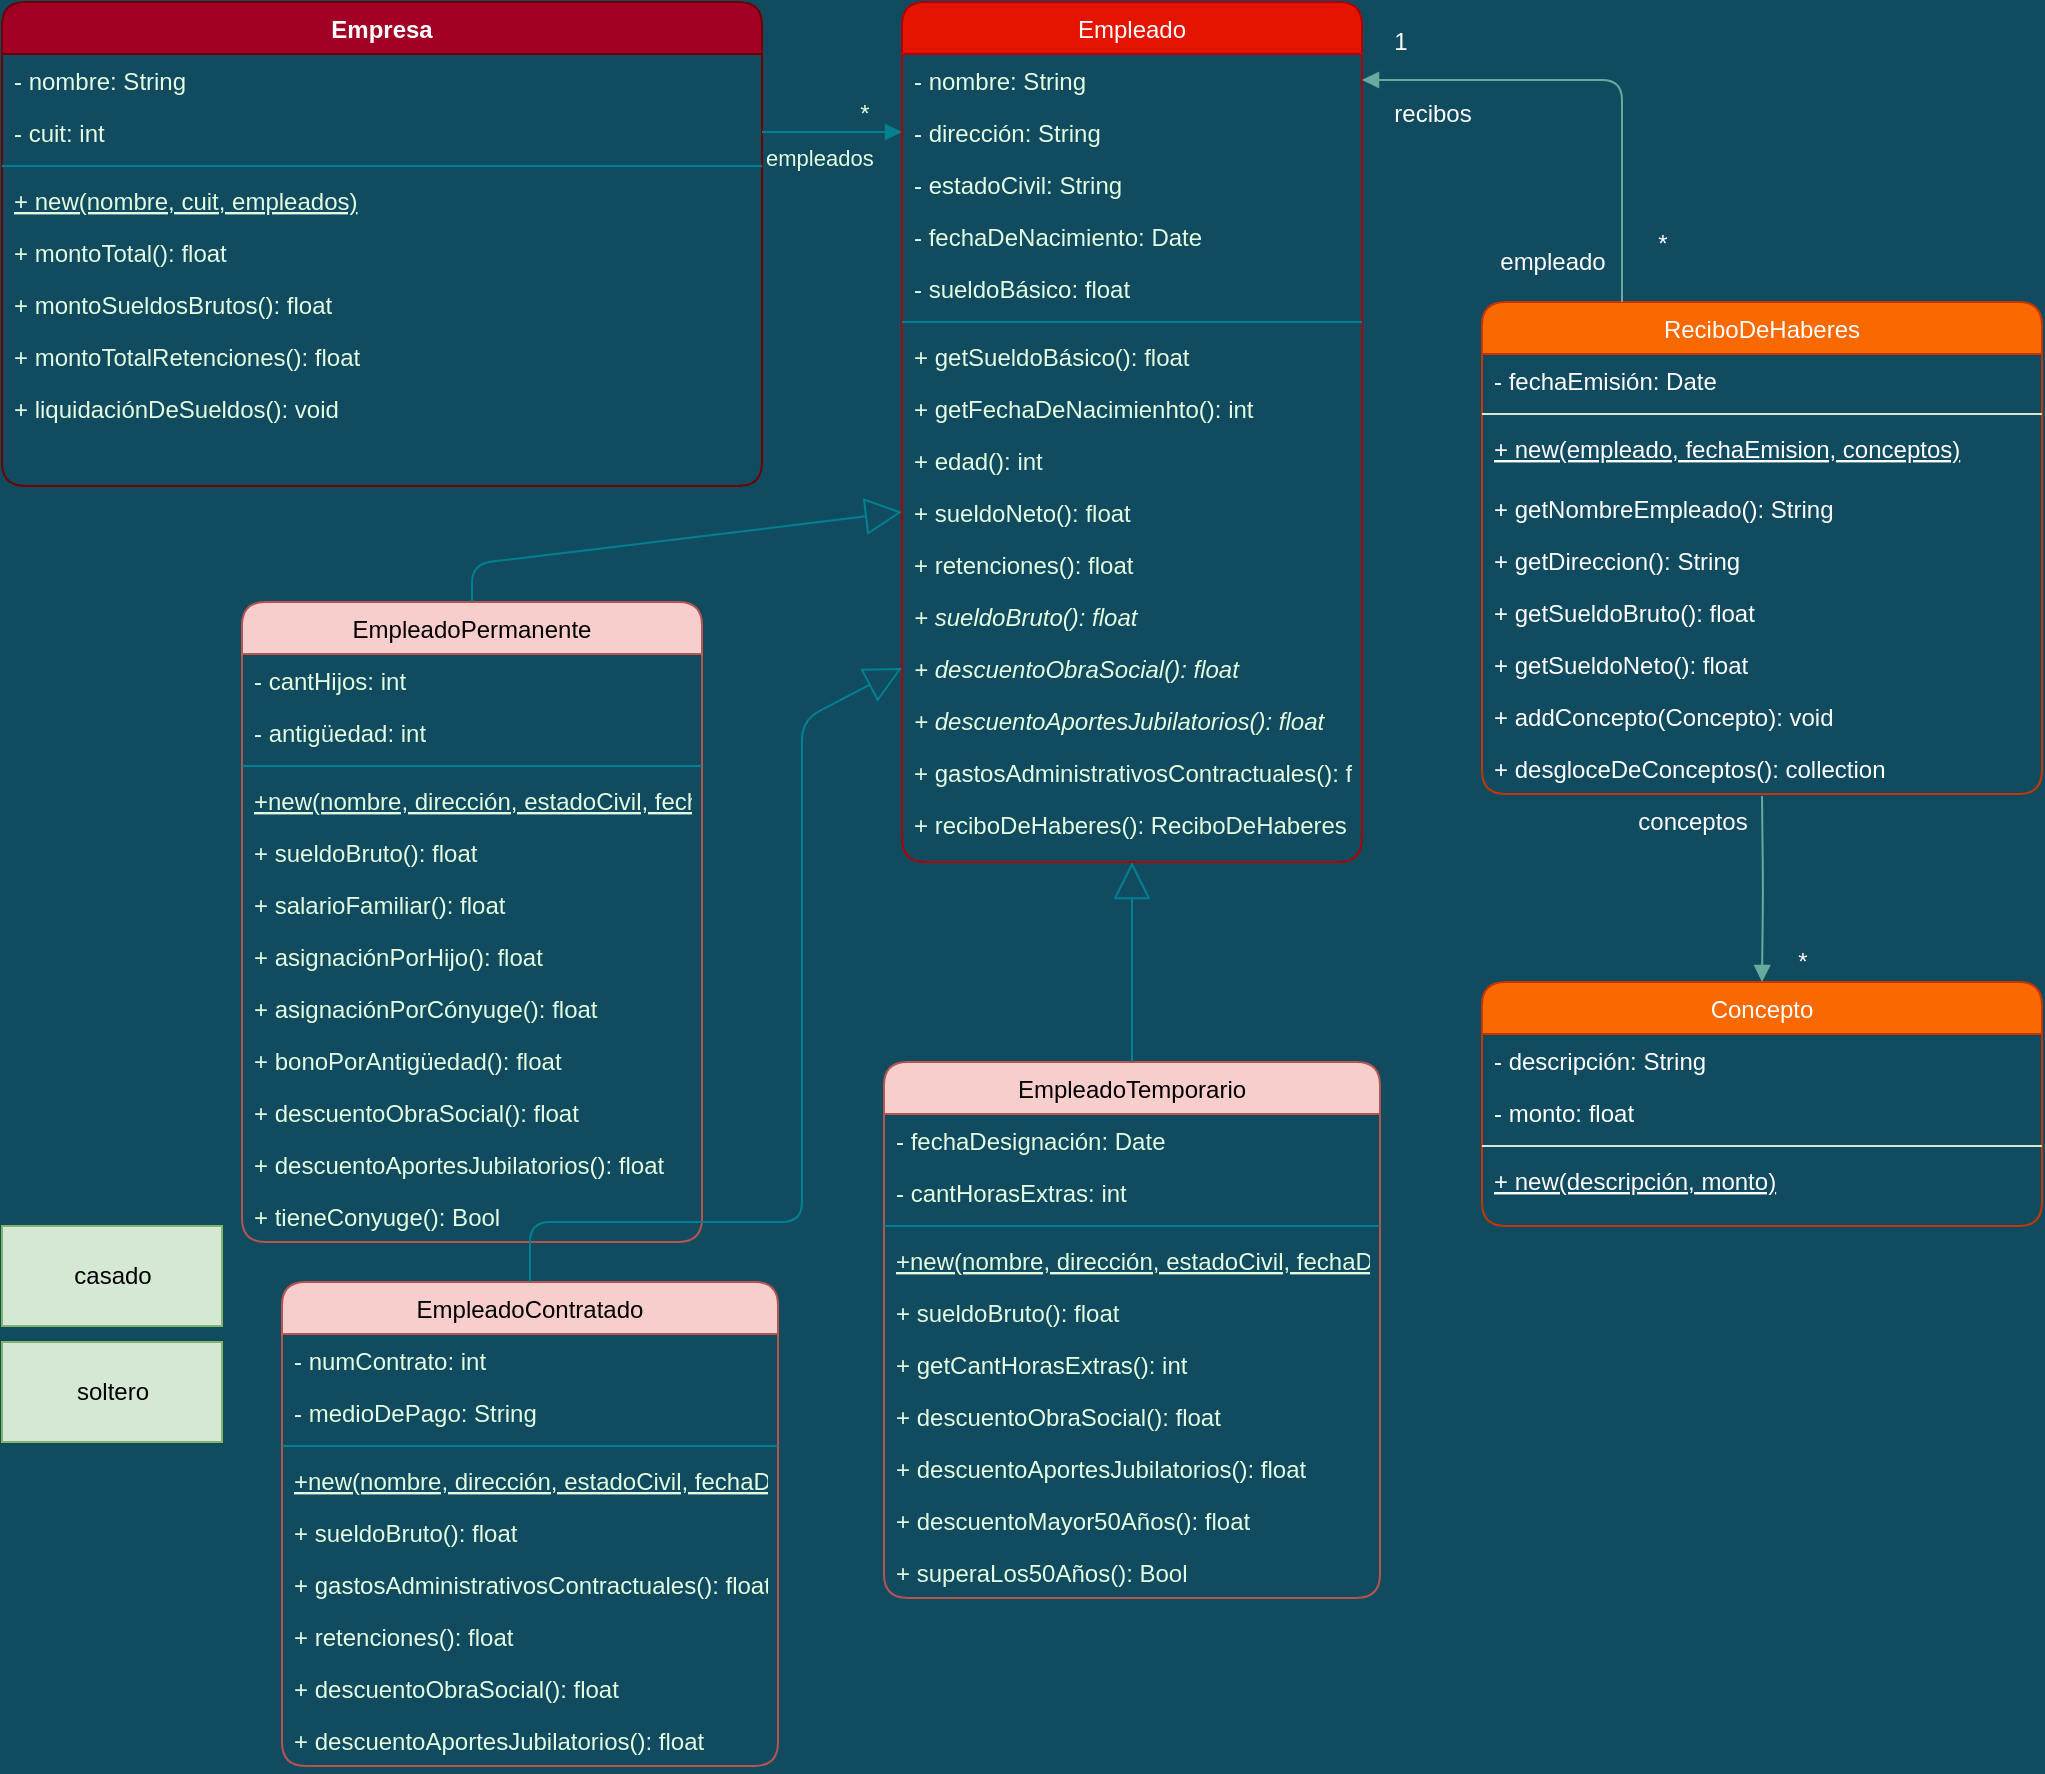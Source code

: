 <mxfile version="14.6.1" type="device"><diagram id="C5RBs43oDa-KdzZeNtuy" name="Page-1"><mxGraphModel dx="1102" dy="582" grid="1" gridSize="10" guides="1" tooltips="1" connect="1" arrows="1" fold="1" page="1" pageScale="1" pageWidth="1169" pageHeight="1654" background="#114B5F" math="0" shadow="0"><root><mxCell id="WIyWlLk6GJQsqaUBKTNV-0"/><mxCell id="WIyWlLk6GJQsqaUBKTNV-1" parent="WIyWlLk6GJQsqaUBKTNV-0"/><mxCell id="zkfFHV4jXpPFQw0GAbJ--0" value="Empresa" style="swimlane;fontStyle=1;align=center;verticalAlign=top;childLayout=stackLayout;horizontal=1;startSize=26;horizontalStack=0;resizeParent=1;resizeLast=0;collapsible=1;marginBottom=0;shadow=0;strokeWidth=1;rounded=1;fillColor=#a20025;strokeColor=#6F0000;fontColor=#ffffff;" parent="WIyWlLk6GJQsqaUBKTNV-1" vertex="1"><mxGeometry x="20" y="50" width="380" height="242" as="geometry"><mxRectangle x="230" y="140" width="160" height="26" as="alternateBounds"/></mxGeometry></mxCell><mxCell id="zkfFHV4jXpPFQw0GAbJ--1" value="- nombre: String" style="text;align=left;verticalAlign=top;spacingLeft=4;spacingRight=4;overflow=hidden;rotatable=0;points=[[0,0.5],[1,0.5]];portConstraint=eastwest;rounded=1;fontColor=#E4FDE1;" parent="zkfFHV4jXpPFQw0GAbJ--0" vertex="1"><mxGeometry y="26" width="380" height="26" as="geometry"/></mxCell><mxCell id="zkfFHV4jXpPFQw0GAbJ--2" value="- cuit: int" style="text;align=left;verticalAlign=top;spacingLeft=4;spacingRight=4;overflow=hidden;rotatable=0;points=[[0,0.5],[1,0.5]];portConstraint=eastwest;shadow=0;html=0;rounded=1;fontColor=#E4FDE1;" parent="zkfFHV4jXpPFQw0GAbJ--0" vertex="1"><mxGeometry y="52" width="380" height="26" as="geometry"/></mxCell><mxCell id="zkfFHV4jXpPFQw0GAbJ--4" value="" style="line;html=1;strokeWidth=1;align=left;verticalAlign=middle;spacingTop=-1;spacingLeft=3;spacingRight=3;rotatable=0;labelPosition=right;points=[];portConstraint=eastwest;rounded=1;fillColor=#F45B69;strokeColor=#028090;fontColor=#E4FDE1;labelBackgroundColor=#114B5F;" parent="zkfFHV4jXpPFQw0GAbJ--0" vertex="1"><mxGeometry y="78" width="380" height="8" as="geometry"/></mxCell><mxCell id="zhCE1cooFXpfmK8DwGBk-10" value="+ new(nombre, cuit, empleados)" style="text;align=left;verticalAlign=top;spacingLeft=4;spacingRight=4;overflow=hidden;rotatable=0;points=[[0,0.5],[1,0.5]];portConstraint=eastwest;rounded=1;fontColor=#E4FDE1;fontStyle=4" parent="zkfFHV4jXpPFQw0GAbJ--0" vertex="1"><mxGeometry y="86" width="380" height="26" as="geometry"/></mxCell><mxCell id="zkfFHV4jXpPFQw0GAbJ--5" value="+ montoTotal(): float" style="text;align=left;verticalAlign=top;spacingLeft=4;spacingRight=4;overflow=hidden;rotatable=0;points=[[0,0.5],[1,0.5]];portConstraint=eastwest;rounded=1;fontColor=#E4FDE1;" parent="zkfFHV4jXpPFQw0GAbJ--0" vertex="1"><mxGeometry y="112" width="380" height="26" as="geometry"/></mxCell><mxCell id="M8RKtX1HRrhnK4f3ZZNq-33" value="+ montoSueldosBrutos(): float" style="text;align=left;verticalAlign=top;spacingLeft=4;spacingRight=4;overflow=hidden;rotatable=0;points=[[0,0.5],[1,0.5]];portConstraint=eastwest;rounded=1;fontColor=#E4FDE1;" parent="zkfFHV4jXpPFQw0GAbJ--0" vertex="1"><mxGeometry y="138" width="380" height="26" as="geometry"/></mxCell><mxCell id="M8RKtX1HRrhnK4f3ZZNq-34" value="+ montoTotalRetenciones(): float" style="text;align=left;verticalAlign=top;spacingLeft=4;spacingRight=4;overflow=hidden;rotatable=0;points=[[0,0.5],[1,0.5]];portConstraint=eastwest;rounded=1;fontColor=#E4FDE1;" parent="zkfFHV4jXpPFQw0GAbJ--0" vertex="1"><mxGeometry y="164" width="380" height="26" as="geometry"/></mxCell><mxCell id="zhCE1cooFXpfmK8DwGBk-0" value="+ liquidaciónDeSueldos(): void" style="text;align=left;verticalAlign=top;spacingLeft=4;spacingRight=4;overflow=hidden;rotatable=0;points=[[0,0.5],[1,0.5]];portConstraint=eastwest;rounded=1;fontColor=#E4FDE1;" parent="zkfFHV4jXpPFQw0GAbJ--0" vertex="1"><mxGeometry y="190" width="380" height="26" as="geometry"/></mxCell><mxCell id="zkfFHV4jXpPFQw0GAbJ--6" value="EmpleadoPermanente" style="swimlane;fontStyle=0;align=center;verticalAlign=top;childLayout=stackLayout;horizontal=1;startSize=26;horizontalStack=0;resizeParent=1;resizeLast=0;collapsible=1;marginBottom=0;shadow=0;strokeWidth=1;rounded=1;fillColor=#f8cecc;strokeColor=#b85450;" parent="WIyWlLk6GJQsqaUBKTNV-1" vertex="1"><mxGeometry x="140" y="350" width="230" height="320" as="geometry"><mxRectangle x="130" y="380" width="160" height="26" as="alternateBounds"/></mxGeometry></mxCell><mxCell id="zkfFHV4jXpPFQw0GAbJ--7" value="- cantHijos: int" style="text;align=left;verticalAlign=top;spacingLeft=4;spacingRight=4;overflow=hidden;rotatable=0;points=[[0,0.5],[1,0.5]];portConstraint=eastwest;rounded=1;fontColor=#E4FDE1;" parent="zkfFHV4jXpPFQw0GAbJ--6" vertex="1"><mxGeometry y="26" width="230" height="26" as="geometry"/></mxCell><mxCell id="zkfFHV4jXpPFQw0GAbJ--8" value="- antigüedad: int" style="text;align=left;verticalAlign=top;spacingLeft=4;spacingRight=4;overflow=hidden;rotatable=0;points=[[0,0.5],[1,0.5]];portConstraint=eastwest;shadow=0;html=0;rounded=1;fontColor=#E4FDE1;" parent="zkfFHV4jXpPFQw0GAbJ--6" vertex="1"><mxGeometry y="52" width="230" height="26" as="geometry"/></mxCell><mxCell id="zkfFHV4jXpPFQw0GAbJ--9" value="" style="line;html=1;strokeWidth=1;align=left;verticalAlign=middle;spacingTop=-1;spacingLeft=3;spacingRight=3;rotatable=0;labelPosition=right;points=[];portConstraint=eastwest;rounded=1;fillColor=#F45B69;strokeColor=#028090;fontColor=#E4FDE1;labelBackgroundColor=#114B5F;" parent="zkfFHV4jXpPFQw0GAbJ--6" vertex="1"><mxGeometry y="78" width="230" height="8" as="geometry"/></mxCell><mxCell id="RDHxrxAqTGzro5AUo3Wi-12" value="+new(nombre, dirección, estadoCivil, fechaDeNacimiento, sueldoBásico)" style="text;align=left;verticalAlign=top;spacingLeft=4;spacingRight=4;overflow=hidden;rotatable=0;points=[[0,0.5],[1,0.5]];portConstraint=eastwest;rounded=1;fontColor=#E4FDE1;fontStyle=4" vertex="1" parent="zkfFHV4jXpPFQw0GAbJ--6"><mxGeometry y="86" width="230" height="26" as="geometry"/></mxCell><mxCell id="M8RKtX1HRrhnK4f3ZZNq-19" value="+ sueldoBruto(): float" style="text;align=left;verticalAlign=top;spacingLeft=4;spacingRight=4;overflow=hidden;rotatable=0;points=[[0,0.5],[1,0.5]];portConstraint=eastwest;fontStyle=0;rounded=1;fontColor=#E4FDE1;" parent="zkfFHV4jXpPFQw0GAbJ--6" vertex="1"><mxGeometry y="112" width="230" height="26" as="geometry"/></mxCell><mxCell id="zkfFHV4jXpPFQw0GAbJ--10" value="+ salarioFamiliar(): float" style="text;align=left;verticalAlign=top;spacingLeft=4;spacingRight=4;overflow=hidden;rotatable=0;points=[[0,0.5],[1,0.5]];portConstraint=eastwest;fontStyle=0;rounded=1;fontColor=#E4FDE1;" parent="zkfFHV4jXpPFQw0GAbJ--6" vertex="1"><mxGeometry y="138" width="230" height="26" as="geometry"/></mxCell><mxCell id="zkfFHV4jXpPFQw0GAbJ--11" value="+ asignaciónPorHijo(): float" style="text;align=left;verticalAlign=top;spacingLeft=4;spacingRight=4;overflow=hidden;rotatable=0;points=[[0,0.5],[1,0.5]];portConstraint=eastwest;rounded=1;fontColor=#E4FDE1;" parent="zkfFHV4jXpPFQw0GAbJ--6" vertex="1"><mxGeometry y="164" width="230" height="26" as="geometry"/></mxCell><mxCell id="M8RKtX1HRrhnK4f3ZZNq-17" value="+ asignaciónPorCónyuge(): float" style="text;align=left;verticalAlign=top;spacingLeft=4;spacingRight=4;overflow=hidden;rotatable=0;points=[[0,0.5],[1,0.5]];portConstraint=eastwest;rounded=1;fontColor=#E4FDE1;" parent="zkfFHV4jXpPFQw0GAbJ--6" vertex="1"><mxGeometry y="190" width="230" height="26" as="geometry"/></mxCell><mxCell id="M8RKtX1HRrhnK4f3ZZNq-18" value="+ bonoPorAntigüedad(): float" style="text;align=left;verticalAlign=top;spacingLeft=4;spacingRight=4;overflow=hidden;rotatable=0;points=[[0,0.5],[1,0.5]];portConstraint=eastwest;rounded=1;fontColor=#E4FDE1;" parent="zkfFHV4jXpPFQw0GAbJ--6" vertex="1"><mxGeometry y="216" width="230" height="26" as="geometry"/></mxCell><mxCell id="M8RKtX1HRrhnK4f3ZZNq-29" value="+ descuentoObraSocial(): float" style="text;align=left;verticalAlign=top;spacingLeft=4;spacingRight=4;overflow=hidden;rotatable=0;points=[[0,0.5],[1,0.5]];portConstraint=eastwest;rounded=1;fontColor=#E4FDE1;fontStyle=0" parent="zkfFHV4jXpPFQw0GAbJ--6" vertex="1"><mxGeometry y="242" width="230" height="26" as="geometry"/></mxCell><mxCell id="M8RKtX1HRrhnK4f3ZZNq-31" value="+ descuentoAportesJubilatorios(): float" style="text;align=left;verticalAlign=top;spacingLeft=4;spacingRight=4;overflow=hidden;rotatable=0;points=[[0,0.5],[1,0.5]];portConstraint=eastwest;rounded=1;fontColor=#E4FDE1;fontStyle=0" parent="zkfFHV4jXpPFQw0GAbJ--6" vertex="1"><mxGeometry y="268" width="230" height="26" as="geometry"/></mxCell><mxCell id="izTFndA8n5vkVMETlzzk-4" value="+ tieneConyuge(): Bool" style="text;align=left;verticalAlign=top;spacingLeft=4;spacingRight=4;overflow=hidden;rotatable=0;points=[[0,0.5],[1,0.5]];portConstraint=eastwest;rounded=1;fontColor=#E4FDE1;fontStyle=0" parent="zkfFHV4jXpPFQw0GAbJ--6" vertex="1"><mxGeometry y="294" width="230" height="26" as="geometry"/></mxCell><mxCell id="zkfFHV4jXpPFQw0GAbJ--13" value="EmpleadoTemporario" style="swimlane;fontStyle=0;align=center;verticalAlign=top;childLayout=stackLayout;horizontal=1;startSize=26;horizontalStack=0;resizeParent=1;resizeLast=0;collapsible=1;marginBottom=0;shadow=0;strokeWidth=1;rounded=1;fillColor=#f8cecc;strokeColor=#b85450;" parent="WIyWlLk6GJQsqaUBKTNV-1" vertex="1"><mxGeometry x="461" y="580" width="248" height="268" as="geometry"><mxRectangle x="340" y="380" width="170" height="26" as="alternateBounds"/></mxGeometry></mxCell><mxCell id="M8RKtX1HRrhnK4f3ZZNq-8" value="- fechaDesignación: Date" style="text;align=left;verticalAlign=top;spacingLeft=4;spacingRight=4;overflow=hidden;rotatable=0;points=[[0,0.5],[1,0.5]];portConstraint=eastwest;rounded=1;fontColor=#E4FDE1;" parent="zkfFHV4jXpPFQw0GAbJ--13" vertex="1"><mxGeometry y="26" width="248" height="26" as="geometry"/></mxCell><mxCell id="zkfFHV4jXpPFQw0GAbJ--14" value="- cantHorasExtras: int" style="text;align=left;verticalAlign=top;spacingLeft=4;spacingRight=4;overflow=hidden;rotatable=0;points=[[0,0.5],[1,0.5]];portConstraint=eastwest;rounded=1;fontColor=#E4FDE1;" parent="zkfFHV4jXpPFQw0GAbJ--13" vertex="1"><mxGeometry y="52" width="248" height="26" as="geometry"/></mxCell><mxCell id="zkfFHV4jXpPFQw0GAbJ--15" value="" style="line;html=1;strokeWidth=1;align=left;verticalAlign=middle;spacingTop=-1;spacingLeft=3;spacingRight=3;rotatable=0;labelPosition=right;points=[];portConstraint=eastwest;rounded=1;fillColor=#F45B69;strokeColor=#028090;fontColor=#E4FDE1;labelBackgroundColor=#114B5F;" parent="zkfFHV4jXpPFQw0GAbJ--13" vertex="1"><mxGeometry y="78" width="248" height="8" as="geometry"/></mxCell><mxCell id="RDHxrxAqTGzro5AUo3Wi-14" value="+new(nombre, dirección, estadoCivil, fechaDeNacimiento, sueldoBásico)" style="text;align=left;verticalAlign=top;spacingLeft=4;spacingRight=4;overflow=hidden;rotatable=0;points=[[0,0.5],[1,0.5]];portConstraint=eastwest;rounded=1;fontColor=#E4FDE1;fontStyle=4" vertex="1" parent="zkfFHV4jXpPFQw0GAbJ--13"><mxGeometry y="86" width="248" height="26" as="geometry"/></mxCell><mxCell id="M8RKtX1HRrhnK4f3ZZNq-24" value="+ sueldoBruto(): float" style="text;align=left;verticalAlign=top;spacingLeft=4;spacingRight=4;overflow=hidden;rotatable=0;points=[[0,0.5],[1,0.5]];portConstraint=eastwest;fontStyle=0;rounded=1;fontColor=#E4FDE1;" parent="zkfFHV4jXpPFQw0GAbJ--13" vertex="1"><mxGeometry y="112" width="248" height="26" as="geometry"/></mxCell><mxCell id="M8RKtX1HRrhnK4f3ZZNq-25" value="+ getCantHorasExtras(): int" style="text;align=left;verticalAlign=top;spacingLeft=4;spacingRight=4;overflow=hidden;rotatable=0;points=[[0,0.5],[1,0.5]];portConstraint=eastwest;fontStyle=0;rounded=1;fontColor=#E4FDE1;" parent="zkfFHV4jXpPFQw0GAbJ--13" vertex="1"><mxGeometry y="138" width="248" height="26" as="geometry"/></mxCell><mxCell id="M8RKtX1HRrhnK4f3ZZNq-30" value="+ descuentoObraSocial(): float" style="text;align=left;verticalAlign=top;spacingLeft=4;spacingRight=4;overflow=hidden;rotatable=0;points=[[0,0.5],[1,0.5]];portConstraint=eastwest;rounded=1;fontColor=#E4FDE1;fontStyle=0" parent="zkfFHV4jXpPFQw0GAbJ--13" vertex="1"><mxGeometry y="164" width="248" height="26" as="geometry"/></mxCell><mxCell id="M8RKtX1HRrhnK4f3ZZNq-32" value="+ descuentoAportesJubilatorios(): float" style="text;align=left;verticalAlign=top;spacingLeft=4;spacingRight=4;overflow=hidden;rotatable=0;points=[[0,0.5],[1,0.5]];portConstraint=eastwest;rounded=1;fontColor=#E4FDE1;fontStyle=0" parent="zkfFHV4jXpPFQw0GAbJ--13" vertex="1"><mxGeometry y="190" width="248" height="26" as="geometry"/></mxCell><mxCell id="izTFndA8n5vkVMETlzzk-8" value="+ descuentoMayor50Años(): float" style="text;align=left;verticalAlign=top;spacingLeft=4;spacingRight=4;overflow=hidden;rotatable=0;points=[[0,0.5],[1,0.5]];portConstraint=eastwest;rounded=1;fontColor=#E4FDE1;fontStyle=0" parent="zkfFHV4jXpPFQw0GAbJ--13" vertex="1"><mxGeometry y="216" width="248" height="26" as="geometry"/></mxCell><mxCell id="izTFndA8n5vkVMETlzzk-7" value="+ superaLos50Años(): Bool" style="text;align=left;verticalAlign=top;spacingLeft=4;spacingRight=4;overflow=hidden;rotatable=0;points=[[0,0.5],[1,0.5]];portConstraint=eastwest;rounded=1;fontColor=#E4FDE1;fontStyle=0" parent="zkfFHV4jXpPFQw0GAbJ--13" vertex="1"><mxGeometry y="242" width="248" height="26" as="geometry"/></mxCell><mxCell id="zkfFHV4jXpPFQw0GAbJ--17" value="Empleado" style="swimlane;fontStyle=0;align=center;verticalAlign=top;childLayout=stackLayout;horizontal=1;startSize=26;horizontalStack=0;resizeParent=1;resizeLast=0;collapsible=1;marginBottom=0;shadow=0;strokeWidth=1;rounded=1;fillColor=#e51400;strokeColor=#B20000;fontColor=#ffffff;" parent="WIyWlLk6GJQsqaUBKTNV-1" vertex="1"><mxGeometry x="470" y="50" width="230" height="430" as="geometry"><mxRectangle x="550" y="140" width="160" height="26" as="alternateBounds"/></mxGeometry></mxCell><mxCell id="zkfFHV4jXpPFQw0GAbJ--18" value="- nombre: String" style="text;align=left;verticalAlign=top;spacingLeft=4;spacingRight=4;overflow=hidden;rotatable=0;points=[[0,0.5],[1,0.5]];portConstraint=eastwest;rounded=1;fontColor=#E4FDE1;" parent="zkfFHV4jXpPFQw0GAbJ--17" vertex="1"><mxGeometry y="26" width="230" height="26" as="geometry"/></mxCell><mxCell id="zkfFHV4jXpPFQw0GAbJ--19" value="- dirección: String" style="text;align=left;verticalAlign=top;spacingLeft=4;spacingRight=4;overflow=hidden;rotatable=0;points=[[0,0.5],[1,0.5]];portConstraint=eastwest;shadow=0;html=0;rounded=1;fontColor=#E4FDE1;" parent="zkfFHV4jXpPFQw0GAbJ--17" vertex="1"><mxGeometry y="52" width="230" height="26" as="geometry"/></mxCell><mxCell id="zkfFHV4jXpPFQw0GAbJ--20" value="- estadoCivil: String" style="text;align=left;verticalAlign=top;spacingLeft=4;spacingRight=4;overflow=hidden;rotatable=0;points=[[0,0.5],[1,0.5]];portConstraint=eastwest;shadow=0;html=0;rounded=1;fontColor=#E4FDE1;" parent="zkfFHV4jXpPFQw0GAbJ--17" vertex="1"><mxGeometry y="78" width="230" height="26" as="geometry"/></mxCell><mxCell id="zkfFHV4jXpPFQw0GAbJ--21" value="- fechaDeNacimiento: Date" style="text;align=left;verticalAlign=top;spacingLeft=4;spacingRight=4;overflow=hidden;rotatable=0;points=[[0,0.5],[1,0.5]];portConstraint=eastwest;shadow=0;html=0;rounded=1;fontColor=#E4FDE1;" parent="zkfFHV4jXpPFQw0GAbJ--17" vertex="1"><mxGeometry y="104" width="230" height="26" as="geometry"/></mxCell><mxCell id="zkfFHV4jXpPFQw0GAbJ--22" value="- sueldoBásico: float" style="text;align=left;verticalAlign=top;spacingLeft=4;spacingRight=4;overflow=hidden;rotatable=0;points=[[0,0.5],[1,0.5]];portConstraint=eastwest;shadow=0;html=0;rounded=1;fontColor=#E4FDE1;" parent="zkfFHV4jXpPFQw0GAbJ--17" vertex="1"><mxGeometry y="130" width="230" height="26" as="geometry"/></mxCell><mxCell id="zkfFHV4jXpPFQw0GAbJ--23" value="" style="line;html=1;strokeWidth=1;align=left;verticalAlign=middle;spacingTop=-1;spacingLeft=3;spacingRight=3;rotatable=0;labelPosition=right;points=[];portConstraint=eastwest;rounded=1;fillColor=#F45B69;strokeColor=#028090;fontColor=#E4FDE1;labelBackgroundColor=#114B5F;" parent="zkfFHV4jXpPFQw0GAbJ--17" vertex="1"><mxGeometry y="156" width="230" height="8" as="geometry"/></mxCell><mxCell id="M8RKtX1HRrhnK4f3ZZNq-16" value="+ getSueldoBásico(): float" style="text;align=left;verticalAlign=top;spacingLeft=4;spacingRight=4;overflow=hidden;rotatable=0;points=[[0,0.5],[1,0.5]];portConstraint=eastwest;rounded=1;fontColor=#E4FDE1;" parent="zkfFHV4jXpPFQw0GAbJ--17" vertex="1"><mxGeometry y="164" width="230" height="26" as="geometry"/></mxCell><mxCell id="zhCE1cooFXpfmK8DwGBk-11" value="+ getFechaDeNacimienhto(): int" style="text;align=left;verticalAlign=top;spacingLeft=4;spacingRight=4;overflow=hidden;rotatable=0;points=[[0,0.5],[1,0.5]];portConstraint=eastwest;rounded=1;fontColor=#E4FDE1;" parent="zkfFHV4jXpPFQw0GAbJ--17" vertex="1"><mxGeometry y="190" width="230" height="26" as="geometry"/></mxCell><mxCell id="zkfFHV4jXpPFQw0GAbJ--24" value="+ edad(): int" style="text;align=left;verticalAlign=top;spacingLeft=4;spacingRight=4;overflow=hidden;rotatable=0;points=[[0,0.5],[1,0.5]];portConstraint=eastwest;rounded=1;fontColor=#E4FDE1;" parent="zkfFHV4jXpPFQw0GAbJ--17" vertex="1"><mxGeometry y="216" width="230" height="26" as="geometry"/></mxCell><mxCell id="M8RKtX1HRrhnK4f3ZZNq-12" value="+ sueldoNeto(): float" style="text;align=left;verticalAlign=top;spacingLeft=4;spacingRight=4;overflow=hidden;rotatable=0;points=[[0,0.5],[1,0.5]];portConstraint=eastwest;rounded=1;fontColor=#E4FDE1;fontStyle=0" parent="zkfFHV4jXpPFQw0GAbJ--17" vertex="1"><mxGeometry y="242" width="230" height="26" as="geometry"/></mxCell><mxCell id="M8RKtX1HRrhnK4f3ZZNq-11" value="+ retenciones(): float" style="text;align=left;verticalAlign=top;spacingLeft=4;spacingRight=4;overflow=hidden;rotatable=0;points=[[0,0.5],[1,0.5]];portConstraint=eastwest;rounded=1;fontColor=#E4FDE1;fontStyle=0" parent="zkfFHV4jXpPFQw0GAbJ--17" vertex="1"><mxGeometry y="268" width="230" height="26" as="geometry"/></mxCell><mxCell id="M8RKtX1HRrhnK4f3ZZNq-10" value="+ sueldoBruto(): float" style="text;align=left;verticalAlign=top;spacingLeft=4;spacingRight=4;overflow=hidden;rotatable=0;points=[[0,0.5],[1,0.5]];portConstraint=eastwest;rounded=1;fontColor=#E4FDE1;fontStyle=2" parent="zkfFHV4jXpPFQw0GAbJ--17" vertex="1"><mxGeometry y="294" width="230" height="26" as="geometry"/></mxCell><mxCell id="M8RKtX1HRrhnK4f3ZZNq-22" value="+ descuentoObraSocial(): float" style="text;align=left;verticalAlign=top;spacingLeft=4;spacingRight=4;overflow=hidden;rotatable=0;points=[[0,0.5],[1,0.5]];portConstraint=eastwest;rounded=1;fontColor=#E4FDE1;fontStyle=2" parent="zkfFHV4jXpPFQw0GAbJ--17" vertex="1"><mxGeometry y="320" width="230" height="26" as="geometry"/></mxCell><mxCell id="M8RKtX1HRrhnK4f3ZZNq-23" value="+ descuentoAportesJubilatorios(): float" style="text;align=left;verticalAlign=top;spacingLeft=4;spacingRight=4;overflow=hidden;rotatable=0;points=[[0,0.5],[1,0.5]];portConstraint=eastwest;rounded=1;fontColor=#E4FDE1;fontStyle=2" parent="zkfFHV4jXpPFQw0GAbJ--17" vertex="1"><mxGeometry y="346" width="230" height="26" as="geometry"/></mxCell><mxCell id="RDHxrxAqTGzro5AUo3Wi-0" value="+ gastosAdministrativosContractuales(): float" style="text;align=left;verticalAlign=top;spacingLeft=4;spacingRight=4;overflow=hidden;rotatable=0;points=[[0,0.5],[1,0.5]];portConstraint=eastwest;rounded=1;fontColor=#E4FDE1;fontStyle=0" vertex="1" parent="zkfFHV4jXpPFQw0GAbJ--17"><mxGeometry y="372" width="230" height="26" as="geometry"/></mxCell><mxCell id="2FFJf6bvHzdxg5XkMXT6-1" value="+ reciboDeHaberes(): ReciboDeHaberes" style="text;align=left;verticalAlign=top;spacingLeft=4;spacingRight=4;overflow=hidden;rotatable=0;points=[[0,0.5],[1,0.5]];portConstraint=eastwest;rounded=1;fontColor=#E4FDE1;fontStyle=0" parent="zkfFHV4jXpPFQw0GAbJ--17" vertex="1"><mxGeometry y="398" width="230" height="26" as="geometry"/></mxCell><mxCell id="M8RKtX1HRrhnK4f3ZZNq-2" value="empleados" style="endArrow=block;endFill=1;html=1;edgeStyle=orthogonalEdgeStyle;align=left;verticalAlign=top;entryX=0;entryY=0.5;entryDx=0;entryDy=0;exitX=1;exitY=0.5;exitDx=0;exitDy=0;strokeColor=#028090;fontColor=#E4FDE1;labelBackgroundColor=#114B5F;" parent="WIyWlLk6GJQsqaUBKTNV-1" source="zkfFHV4jXpPFQw0GAbJ--2" target="zkfFHV4jXpPFQw0GAbJ--19" edge="1"><mxGeometry x="-1" relative="1" as="geometry"><mxPoint x="240" y="118.5" as="sourcePoint"/><mxPoint x="400" y="118.5" as="targetPoint"/></mxGeometry></mxCell><mxCell id="M8RKtX1HRrhnK4f3ZZNq-5" value="*" style="text;html=1;align=center;verticalAlign=middle;resizable=0;points=[];autosize=1;strokeColor=none;fontColor=#E4FDE1;" parent="WIyWlLk6GJQsqaUBKTNV-1" vertex="1"><mxGeometry x="441" y="96" width="20" height="20" as="geometry"/></mxCell><mxCell id="M8RKtX1HRrhnK4f3ZZNq-14" value="" style="endArrow=block;endSize=16;endFill=0;html=1;fontColor=#E4FDE1;strokeColor=#028090;fillColor=#F45B69;exitX=0.5;exitY=0;exitDx=0;exitDy=0;entryX=0;entryY=0.5;entryDx=0;entryDy=0;" parent="WIyWlLk6GJQsqaUBKTNV-1" source="zkfFHV4jXpPFQw0GAbJ--6" target="M8RKtX1HRrhnK4f3ZZNq-12" edge="1"><mxGeometry width="160" relative="1" as="geometry"><mxPoint x="330" y="450" as="sourcePoint"/><mxPoint x="370" y="330" as="targetPoint"/><Array as="points"><mxPoint x="255" y="331"/></Array></mxGeometry></mxCell><mxCell id="M8RKtX1HRrhnK4f3ZZNq-20" value="" style="endArrow=block;endSize=16;endFill=0;html=1;fontColor=#E4FDE1;strokeColor=#028090;fillColor=#F45B69;exitX=0.5;exitY=0;exitDx=0;exitDy=0;entryX=0.5;entryY=1;entryDx=0;entryDy=0;" parent="WIyWlLk6GJQsqaUBKTNV-1" source="zkfFHV4jXpPFQw0GAbJ--13" target="zkfFHV4jXpPFQw0GAbJ--17" edge="1"><mxGeometry width="160" relative="1" as="geometry"><mxPoint x="330" y="530" as="sourcePoint"/><mxPoint x="490" y="530" as="targetPoint"/></mxGeometry></mxCell><mxCell id="zhCE1cooFXpfmK8DwGBk-2" value="ReciboDeHaberes" style="swimlane;fontStyle=0;align=center;verticalAlign=top;childLayout=stackLayout;horizontal=1;startSize=26;horizontalStack=0;resizeParent=1;resizeParentMax=0;resizeLast=0;collapsible=1;marginBottom=0;fillColor=#fa6800;strokeColor=#C73500;rounded=1;fontColor=#FFFFFF;" parent="WIyWlLk6GJQsqaUBKTNV-1" vertex="1"><mxGeometry x="760" y="200" width="280" height="246" as="geometry"/></mxCell><mxCell id="2FFJf6bvHzdxg5XkMXT6-9" value="- fechaEmisión: Date" style="text;strokeColor=none;fillColor=none;align=left;verticalAlign=top;spacingLeft=4;spacingRight=4;overflow=hidden;rotatable=0;points=[[0,0.5],[1,0.5]];portConstraint=eastwest;rounded=1;fontColor=#FFFFFF;" parent="zhCE1cooFXpfmK8DwGBk-2" vertex="1"><mxGeometry y="26" width="280" height="26" as="geometry"/></mxCell><mxCell id="zhCE1cooFXpfmK8DwGBk-4" value="" style="line;strokeWidth=1;fillColor=none;align=left;verticalAlign=middle;spacingTop=-1;spacingLeft=3;spacingRight=3;rotatable=0;labelPosition=right;points=[];portConstraint=eastwest;strokeColor=#D5E8D4;" parent="zhCE1cooFXpfmK8DwGBk-2" vertex="1"><mxGeometry y="52" width="280" height="8" as="geometry"/></mxCell><mxCell id="zhCE1cooFXpfmK8DwGBk-12" value="+ new(empleado, fechaEmision, conceptos)" style="text;strokeColor=none;fillColor=none;align=left;verticalAlign=top;spacingLeft=4;spacingRight=4;overflow=hidden;rotatable=0;points=[[0,0.5],[1,0.5]];portConstraint=eastwest;fontColor=#FFFFFF;fontStyle=4" parent="zhCE1cooFXpfmK8DwGBk-2" vertex="1"><mxGeometry y="60" width="280" height="30" as="geometry"/></mxCell><mxCell id="2FFJf6bvHzdxg5XkMXT6-12" value="+ getNombreEmpleado(): String" style="text;strokeColor=none;fillColor=none;align=left;verticalAlign=top;spacingLeft=4;spacingRight=4;overflow=hidden;rotatable=0;points=[[0,0.5],[1,0.5]];portConstraint=eastwest;fontColor=#FFFFFF;fontStyle=0" parent="zhCE1cooFXpfmK8DwGBk-2" vertex="1"><mxGeometry y="90" width="280" height="26" as="geometry"/></mxCell><mxCell id="izTFndA8n5vkVMETlzzk-12" value="+ getDireccion(): String" style="text;strokeColor=none;fillColor=none;align=left;verticalAlign=top;spacingLeft=4;spacingRight=4;overflow=hidden;rotatable=0;points=[[0,0.5],[1,0.5]];portConstraint=eastwest;fontColor=#FFFFFF;fontStyle=0" parent="zhCE1cooFXpfmK8DwGBk-2" vertex="1"><mxGeometry y="116" width="280" height="26" as="geometry"/></mxCell><mxCell id="2FFJf6bvHzdxg5XkMXT6-25" value="+ getSueldoBruto(): float" style="text;strokeColor=none;fillColor=none;align=left;verticalAlign=top;spacingLeft=4;spacingRight=4;overflow=hidden;rotatable=0;points=[[0,0.5],[1,0.5]];portConstraint=eastwest;fontColor=#FFFFFF;fontStyle=0" parent="zhCE1cooFXpfmK8DwGBk-2" vertex="1"><mxGeometry y="142" width="280" height="26" as="geometry"/></mxCell><mxCell id="izTFndA8n5vkVMETlzzk-13" value="+ getSueldoNeto(): float" style="text;strokeColor=none;fillColor=none;align=left;verticalAlign=top;spacingLeft=4;spacingRight=4;overflow=hidden;rotatable=0;points=[[0,0.5],[1,0.5]];portConstraint=eastwest;fontColor=#FFFFFF;fontStyle=0" parent="zhCE1cooFXpfmK8DwGBk-2" vertex="1"><mxGeometry y="168" width="280" height="26" as="geometry"/></mxCell><mxCell id="izTFndA8n5vkVMETlzzk-14" value="+ addConcepto(Concepto): void" style="text;strokeColor=none;fillColor=none;align=left;verticalAlign=top;spacingLeft=4;spacingRight=4;overflow=hidden;rotatable=0;points=[[0,0.5],[1,0.5]];portConstraint=eastwest;fontColor=#FFFFFF;fontStyle=0" parent="zhCE1cooFXpfmK8DwGBk-2" vertex="1"><mxGeometry y="194" width="280" height="26" as="geometry"/></mxCell><mxCell id="izTFndA8n5vkVMETlzzk-15" value="+ desgloceDeConceptos(): collection" style="text;strokeColor=none;fillColor=none;align=left;verticalAlign=top;spacingLeft=4;spacingRight=4;overflow=hidden;rotatable=0;points=[[0,0.5],[1,0.5]];portConstraint=eastwest;fontColor=#FFFFFF;fontStyle=0" parent="zhCE1cooFXpfmK8DwGBk-2" vertex="1"><mxGeometry y="220" width="280" height="26" as="geometry"/></mxCell><mxCell id="2FFJf6bvHzdxg5XkMXT6-3" value="" style="endArrow=block;endFill=1;html=1;edgeStyle=orthogonalEdgeStyle;align=left;verticalAlign=top;exitX=0.25;exitY=0;exitDx=0;exitDy=0;entryX=1;entryY=0.5;entryDx=0;entryDy=0;startArrow=none;fontColor=#FFFFFF;strokeColor=#67AB9F;" parent="WIyWlLk6GJQsqaUBKTNV-1" source="zhCE1cooFXpfmK8DwGBk-2" target="zkfFHV4jXpPFQw0GAbJ--18" edge="1"><mxGeometry x="-1" relative="1" as="geometry"><mxPoint x="810" y="240" as="sourcePoint"/><mxPoint x="970" y="240" as="targetPoint"/><Array as="points"><mxPoint x="830" y="89"/></Array></mxGeometry></mxCell><mxCell id="2FFJf6bvHzdxg5XkMXT6-5" value="&lt;font color=&quot;#ffffff&quot;&gt;empleado&lt;/font&gt;" style="text;html=1;align=center;verticalAlign=middle;resizable=0;points=[];autosize=1;strokeColor=none;rotation=0;" parent="WIyWlLk6GJQsqaUBKTNV-1" vertex="1"><mxGeometry x="760" y="170" width="70" height="20" as="geometry"/></mxCell><mxCell id="2FFJf6bvHzdxg5XkMXT6-8" value="1" style="text;html=1;align=center;verticalAlign=middle;resizable=0;points=[];autosize=1;strokeColor=none;fontColor=#FFFFFF;" parent="WIyWlLk6GJQsqaUBKTNV-1" vertex="1"><mxGeometry x="709" y="60" width="20" height="20" as="geometry"/></mxCell><mxCell id="2FFJf6bvHzdxg5XkMXT6-13" value="Concepto" style="swimlane;fontStyle=0;align=center;verticalAlign=top;childLayout=stackLayout;horizontal=1;startSize=26;horizontalStack=0;resizeParent=1;resizeParentMax=0;resizeLast=0;collapsible=1;marginBottom=0;fillColor=#fa6800;strokeColor=#C73500;rounded=1;fontColor=#FFFFFF;" parent="WIyWlLk6GJQsqaUBKTNV-1" vertex="1"><mxGeometry x="760" y="540" width="280" height="122" as="geometry"/></mxCell><mxCell id="2FFJf6bvHzdxg5XkMXT6-14" value="- descripción: String" style="text;strokeColor=none;fillColor=none;align=left;verticalAlign=top;spacingLeft=4;spacingRight=4;overflow=hidden;rotatable=0;points=[[0,0.5],[1,0.5]];portConstraint=eastwest;rounded=1;fontColor=#FFFFFF;" parent="2FFJf6bvHzdxg5XkMXT6-13" vertex="1"><mxGeometry y="26" width="280" height="26" as="geometry"/></mxCell><mxCell id="2FFJf6bvHzdxg5XkMXT6-15" value="- monto: float" style="text;strokeColor=none;fillColor=none;align=left;verticalAlign=top;spacingLeft=4;spacingRight=4;overflow=hidden;rotatable=0;points=[[0,0.5],[1,0.5]];portConstraint=eastwest;rounded=1;fontColor=#FFFFFF;" parent="2FFJf6bvHzdxg5XkMXT6-13" vertex="1"><mxGeometry y="52" width="280" height="26" as="geometry"/></mxCell><mxCell id="2FFJf6bvHzdxg5XkMXT6-19" value="" style="line;strokeWidth=1;fillColor=none;align=left;verticalAlign=middle;spacingTop=-1;spacingLeft=3;spacingRight=3;rotatable=0;labelPosition=right;points=[];portConstraint=eastwest;strokeColor=#D5E8D4;" parent="2FFJf6bvHzdxg5XkMXT6-13" vertex="1"><mxGeometry y="78" width="280" height="8" as="geometry"/></mxCell><mxCell id="2FFJf6bvHzdxg5XkMXT6-20" value="+ new(descripción, monto)" style="text;strokeColor=none;fillColor=none;align=left;verticalAlign=top;spacingLeft=4;spacingRight=4;overflow=hidden;rotatable=0;points=[[0,0.5],[1,0.5]];portConstraint=eastwest;fontColor=#FFFFFF;fontStyle=4" parent="2FFJf6bvHzdxg5XkMXT6-13" vertex="1"><mxGeometry y="86" width="280" height="36" as="geometry"/></mxCell><mxCell id="izTFndA8n5vkVMETlzzk-1" value="&lt;font color=&quot;#ffffff&quot;&gt;recibos&lt;/font&gt;" style="text;html=1;align=center;verticalAlign=middle;resizable=0;points=[];autosize=1;strokeColor=none;rotation=0;" parent="WIyWlLk6GJQsqaUBKTNV-1" vertex="1"><mxGeometry x="710" y="96" width="50" height="20" as="geometry"/></mxCell><mxCell id="izTFndA8n5vkVMETlzzk-3" value="*" style="text;html=1;align=center;verticalAlign=middle;resizable=0;points=[];autosize=1;strokeColor=none;fontColor=#FFFFFF;" parent="WIyWlLk6GJQsqaUBKTNV-1" vertex="1"><mxGeometry x="840" y="161" width="20" height="20" as="geometry"/></mxCell><mxCell id="izTFndA8n5vkVMETlzzk-5" value="casado" style="html=1;fillColor=#d5e8d4;strokeColor=#82b366;" parent="WIyWlLk6GJQsqaUBKTNV-1" vertex="1"><mxGeometry x="20" y="662" width="110" height="50" as="geometry"/></mxCell><mxCell id="izTFndA8n5vkVMETlzzk-6" value="soltero" style="html=1;fillColor=#d5e8d4;strokeColor=#82b366;" parent="WIyWlLk6GJQsqaUBKTNV-1" vertex="1"><mxGeometry x="20" y="720" width="110" height="50" as="geometry"/></mxCell><mxCell id="izTFndA8n5vkVMETlzzk-9" value="" style="endArrow=block;endFill=1;html=1;edgeStyle=orthogonalEdgeStyle;align=left;verticalAlign=top;entryX=0.5;entryY=0;entryDx=0;entryDy=0;startArrow=none;fontColor=#FFFFFF;strokeColor=#67AB9F;" parent="WIyWlLk6GJQsqaUBKTNV-1" target="2FFJf6bvHzdxg5XkMXT6-13" edge="1"><mxGeometry relative="1" as="geometry"><mxPoint x="900" y="447" as="sourcePoint"/><mxPoint x="830" y="379" as="targetPoint"/></mxGeometry></mxCell><mxCell id="izTFndA8n5vkVMETlzzk-10" value="&lt;font color=&quot;#ffffff&quot;&gt;conceptos&lt;/font&gt;" style="text;html=1;align=center;verticalAlign=middle;resizable=0;points=[];autosize=1;strokeColor=none;rotation=0;" parent="WIyWlLk6GJQsqaUBKTNV-1" vertex="1"><mxGeometry x="830" y="450" width="70" height="20" as="geometry"/></mxCell><mxCell id="izTFndA8n5vkVMETlzzk-11" value="*" style="text;html=1;align=center;verticalAlign=middle;resizable=0;points=[];autosize=1;strokeColor=none;fontColor=#FFFFFF;" parent="WIyWlLk6GJQsqaUBKTNV-1" vertex="1"><mxGeometry x="910" y="520" width="20" height="20" as="geometry"/></mxCell><mxCell id="RDHxrxAqTGzro5AUo3Wi-1" value="EmpleadoContratado" style="swimlane;fontStyle=0;align=center;verticalAlign=top;childLayout=stackLayout;horizontal=1;startSize=26;horizontalStack=0;resizeParent=1;resizeLast=0;collapsible=1;marginBottom=0;shadow=0;strokeWidth=1;rounded=1;fillColor=#f8cecc;strokeColor=#b85450;" vertex="1" parent="WIyWlLk6GJQsqaUBKTNV-1"><mxGeometry x="160" y="690" width="248" height="242" as="geometry"><mxRectangle x="340" y="380" width="170" height="26" as="alternateBounds"/></mxGeometry></mxCell><mxCell id="RDHxrxAqTGzro5AUo3Wi-2" value="- numContrato: int" style="text;align=left;verticalAlign=top;spacingLeft=4;spacingRight=4;overflow=hidden;rotatable=0;points=[[0,0.5],[1,0.5]];portConstraint=eastwest;rounded=1;fontColor=#E4FDE1;" vertex="1" parent="RDHxrxAqTGzro5AUo3Wi-1"><mxGeometry y="26" width="248" height="26" as="geometry"/></mxCell><mxCell id="RDHxrxAqTGzro5AUo3Wi-3" value="- medioDePago: String" style="text;align=left;verticalAlign=top;spacingLeft=4;spacingRight=4;overflow=hidden;rotatable=0;points=[[0,0.5],[1,0.5]];portConstraint=eastwest;rounded=1;fontColor=#E4FDE1;" vertex="1" parent="RDHxrxAqTGzro5AUo3Wi-1"><mxGeometry y="52" width="248" height="26" as="geometry"/></mxCell><mxCell id="RDHxrxAqTGzro5AUo3Wi-4" value="" style="line;html=1;strokeWidth=1;align=left;verticalAlign=middle;spacingTop=-1;spacingLeft=3;spacingRight=3;rotatable=0;labelPosition=right;points=[];portConstraint=eastwest;rounded=1;fillColor=#F45B69;strokeColor=#028090;fontColor=#E4FDE1;labelBackgroundColor=#114B5F;" vertex="1" parent="RDHxrxAqTGzro5AUo3Wi-1"><mxGeometry y="78" width="248" height="8" as="geometry"/></mxCell><mxCell id="RDHxrxAqTGzro5AUo3Wi-13" value="+new(nombre, dirección, estadoCivil, fechaDeNacimiento, sueldoBásico)" style="text;align=left;verticalAlign=top;spacingLeft=4;spacingRight=4;overflow=hidden;rotatable=0;points=[[0,0.5],[1,0.5]];portConstraint=eastwest;rounded=1;fontColor=#E4FDE1;fontStyle=4" vertex="1" parent="RDHxrxAqTGzro5AUo3Wi-1"><mxGeometry y="86" width="248" height="26" as="geometry"/></mxCell><mxCell id="RDHxrxAqTGzro5AUo3Wi-5" value="+ sueldoBruto(): float" style="text;align=left;verticalAlign=top;spacingLeft=4;spacingRight=4;overflow=hidden;rotatable=0;points=[[0,0.5],[1,0.5]];portConstraint=eastwest;fontStyle=0;rounded=1;fontColor=#E4FDE1;" vertex="1" parent="RDHxrxAqTGzro5AUo3Wi-1"><mxGeometry y="112" width="248" height="26" as="geometry"/></mxCell><mxCell id="RDHxrxAqTGzro5AUo3Wi-6" value="+ gastosAdministrativosContractuales(): float" style="text;align=left;verticalAlign=top;spacingLeft=4;spacingRight=4;overflow=hidden;rotatable=0;points=[[0,0.5],[1,0.5]];portConstraint=eastwest;fontStyle=0;rounded=1;fontColor=#E4FDE1;" vertex="1" parent="RDHxrxAqTGzro5AUo3Wi-1"><mxGeometry y="138" width="248" height="26" as="geometry"/></mxCell><mxCell id="RDHxrxAqTGzro5AUo3Wi-7" value="+ retenciones(): float" style="text;align=left;verticalAlign=top;spacingLeft=4;spacingRight=4;overflow=hidden;rotatable=0;points=[[0,0.5],[1,0.5]];portConstraint=eastwest;rounded=1;fontColor=#E4FDE1;fontStyle=0" vertex="1" parent="RDHxrxAqTGzro5AUo3Wi-1"><mxGeometry y="164" width="248" height="26" as="geometry"/></mxCell><mxCell id="RDHxrxAqTGzro5AUo3Wi-9" value="+ descuentoObraSocial(): float" style="text;align=left;verticalAlign=top;spacingLeft=4;spacingRight=4;overflow=hidden;rotatable=0;points=[[0,0.5],[1,0.5]];portConstraint=eastwest;rounded=1;fontColor=#E4FDE1;fontStyle=0" vertex="1" parent="RDHxrxAqTGzro5AUo3Wi-1"><mxGeometry y="190" width="248" height="26" as="geometry"/></mxCell><mxCell id="RDHxrxAqTGzro5AUo3Wi-8" value="+ descuentoAportesJubilatorios(): float" style="text;align=left;verticalAlign=top;spacingLeft=4;spacingRight=4;overflow=hidden;rotatable=0;points=[[0,0.5],[1,0.5]];portConstraint=eastwest;rounded=1;fontColor=#E4FDE1;fontStyle=0" vertex="1" parent="RDHxrxAqTGzro5AUo3Wi-1"><mxGeometry y="216" width="248" height="26" as="geometry"/></mxCell><mxCell id="RDHxrxAqTGzro5AUo3Wi-11" value="" style="endArrow=block;endSize=16;endFill=0;html=1;fontColor=#E4FDE1;strokeColor=#028090;fillColor=#F45B69;exitX=0.5;exitY=0;exitDx=0;exitDy=0;entryX=0;entryY=0.5;entryDx=0;entryDy=0;" edge="1" parent="WIyWlLk6GJQsqaUBKTNV-1" source="RDHxrxAqTGzro5AUo3Wi-1" target="M8RKtX1HRrhnK4f3ZZNq-22"><mxGeometry width="160" relative="1" as="geometry"><mxPoint x="430" y="580" as="sourcePoint"/><mxPoint x="430" y="500" as="targetPoint"/><Array as="points"><mxPoint x="284" y="660"/><mxPoint x="420" y="660"/><mxPoint x="420" y="409"/></Array></mxGeometry></mxCell></root></mxGraphModel></diagram></mxfile>